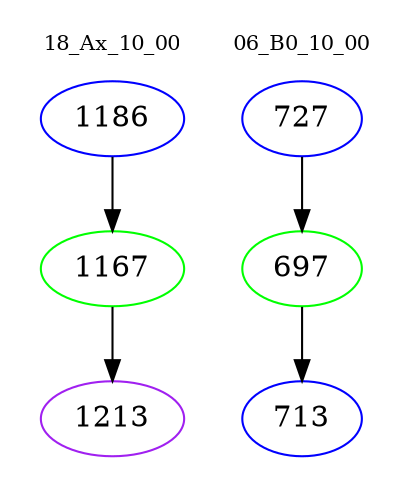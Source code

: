 digraph{
subgraph cluster_0 {
color = white
label = "18_Ax_10_00";
fontsize=10;
T0_1186 [label="1186", color="blue"]
T0_1186 -> T0_1167 [color="black"]
T0_1167 [label="1167", color="green"]
T0_1167 -> T0_1213 [color="black"]
T0_1213 [label="1213", color="purple"]
}
subgraph cluster_1 {
color = white
label = "06_B0_10_00";
fontsize=10;
T1_727 [label="727", color="blue"]
T1_727 -> T1_697 [color="black"]
T1_697 [label="697", color="green"]
T1_697 -> T1_713 [color="black"]
T1_713 [label="713", color="blue"]
}
}
